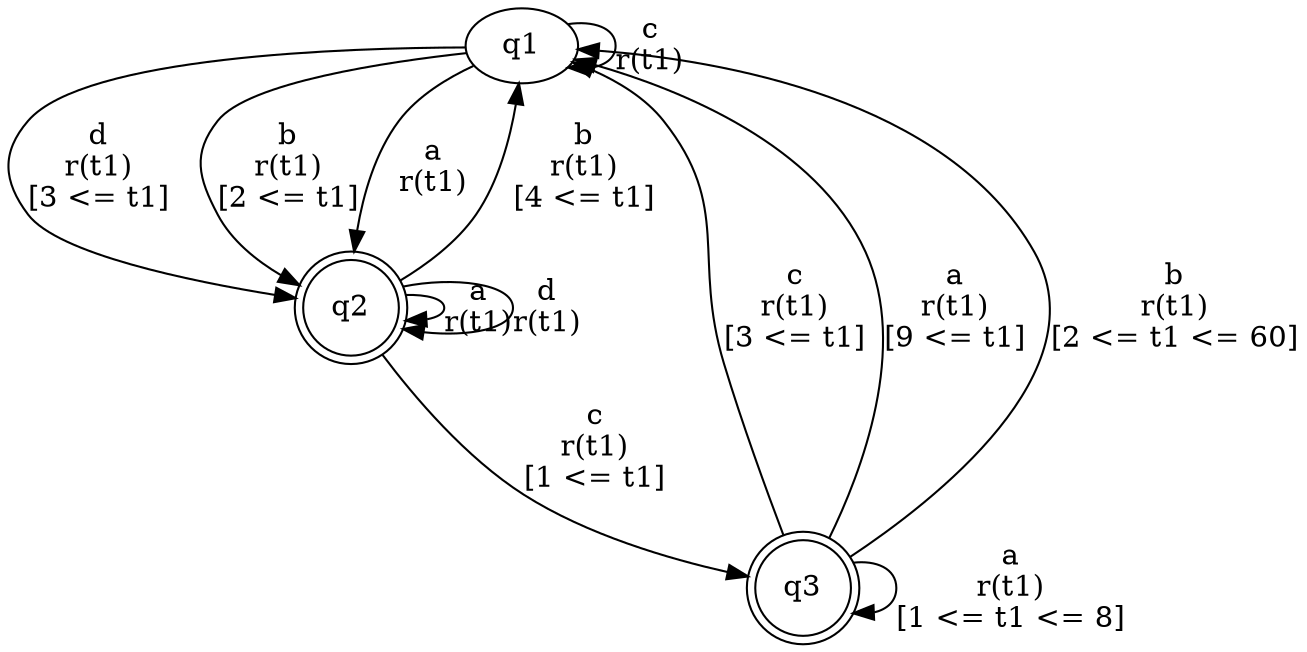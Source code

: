 digraph "tests_1/test106/solution501/solution" {
	q1[label=q1]
	q2[label=q2 shape=doublecircle]
	q3[label=q3 shape=doublecircle]
	q1 -> q1[label="c\nr(t1)\n"]
	q1 -> q2[label="d\nr(t1)\n[3 <= t1]"]
	q2 -> q2[label="a\nr(t1)\n"]
	q2 -> q3[label="c\nr(t1)\n[1 <= t1]"]
	q3 -> q3[label="a\nr(t1)\n[1 <= t1 <= 8]"]
	q3 -> q1[label="c\nr(t1)\n[3 <= t1]"]
	q3 -> q1[label="a\nr(t1)\n[9 <= t1]"]
	q3 -> q1[label="b\nr(t1)\n[2 <= t1 <= 60]"]
	q2 -> q1[label="b\nr(t1)\n[4 <= t1]"]
	q2 -> q2[label="d\nr(t1)\n"]
	q1 -> q2[label="b\nr(t1)\n[2 <= t1]"]
	q1 -> q2[label="a\nr(t1)\n"]
}
